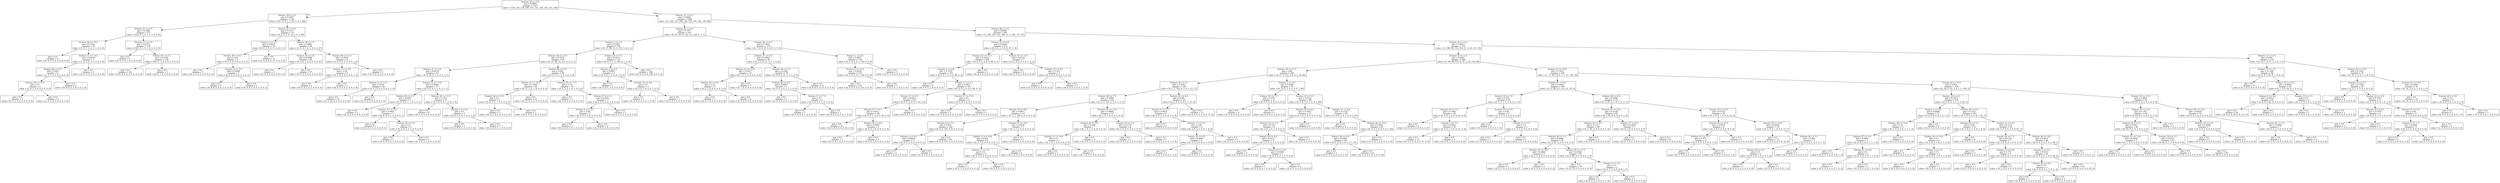 digraph Tree {
node [shape=box] ;
0 [label="Feature_36 <= 0.5\ngini = 0.8999\nsamples = 1437\nvalue = [150, 142, 139, 147, 137, 141, 148, 145, 142, 146]"] ;
1 [label="Feature_28 <= 2.5\ngini = 0.5367\nsamples = 229\nvalue = [147, 0, 4, 1, 3, 18, 5, 0, 3, 48]"] ;
0 -> 1 [labeldistance=2.5, labelangle=45, headlabel="True"] ;
2 [label="Feature_21 <= 0.5\ngini = 0.1568\nsamples = 157\nvalue = [144, 0, 2, 0, 3, 5, 3, 0, 0, 0]"] ;
1 -> 2 ;
3 [label="Feature_60 <= 13.5\ngini = 0.7222\nsamples = 12\nvalue = [1, 0, 1, 0, 2, 5, 3, 0, 0, 0]"] ;
2 -> 3 ;
4 [label="gini = 0.0\nsamples = 5\nvalue = [0, 0, 0, 0, 0, 5, 0, 0, 0, 0]"] ;
3 -> 4 ;
5 [label="Feature_51 <= 14.5\ngini = 0.6939\nsamples = 7\nvalue = [1, 0, 1, 0, 2, 0, 3, 0, 0, 0]"] ;
3 -> 5 ;
6 [label="Feature_44 <= 6.5\ngini = 0.625\nsamples = 4\nvalue = [1, 0, 1, 0, 2, 0, 0, 0, 0, 0]"] ;
5 -> 6 ;
7 [label="Feature_34 <= 11.0\ngini = 0.5\nsamples = 2\nvalue = [1, 0, 1, 0, 0, 0, 0, 0, 0, 0]"] ;
6 -> 7 ;
8 [label="gini = 0.0\nsamples = 1\nvalue = [0, 0, 1, 0, 0, 0, 0, 0, 0, 0]"] ;
7 -> 8 ;
9 [label="gini = 0.0\nsamples = 1\nvalue = [1, 0, 0, 0, 0, 0, 0, 0, 0, 0]"] ;
7 -> 9 ;
10 [label="gini = 0.0\nsamples = 2\nvalue = [0, 0, 0, 0, 2, 0, 0, 0, 0, 0]"] ;
6 -> 10 ;
11 [label="gini = 0.0\nsamples = 3\nvalue = [0, 0, 0, 0, 0, 0, 3, 0, 0, 0]"] ;
5 -> 11 ;
12 [label="Feature_13 <= 1.0\ngini = 0.0273\nsamples = 145\nvalue = [143, 0, 1, 0, 1, 0, 0, 0, 0, 0]"] ;
2 -> 12 ;
13 [label="gini = 0.0\nsamples = 1\nvalue = [0, 0, 0, 0, 1, 0, 0, 0, 0, 0]"] ;
12 -> 13 ;
14 [label="Feature_63 <= 1.5\ngini = 0.0138\nsamples = 144\nvalue = [143, 0, 1, 0, 0, 0, 0, 0, 0, 0]"] ;
12 -> 14 ;
15 [label="gini = 0.0\nsamples = 143\nvalue = [143, 0, 0, 0, 0, 0, 0, 0, 0, 0]"] ;
14 -> 15 ;
16 [label="gini = 0.0\nsamples = 1\nvalue = [0, 0, 1, 0, 0, 0, 0, 0, 0, 0]"] ;
14 -> 16 ;
17 [label="Feature_21 <= 6.5\ngini = 0.5177\nsamples = 72\nvalue = [3, 0, 2, 1, 0, 13, 2, 0, 3, 48]"] ;
1 -> 17 ;
18 [label="Feature_5 <= 2.0\ngini = 0.4922\nsamples = 16\nvalue = [0, 0, 2, 0, 0, 11, 2, 0, 0, 1]"] ;
17 -> 18 ;
19 [label="Feature_28 <= 9.5\ngini = 0.64\nsamples = 5\nvalue = [0, 0, 2, 0, 0, 0, 2, 0, 0, 1]"] ;
18 -> 19 ;
20 [label="gini = 0.0\nsamples = 2\nvalue = [0, 0, 2, 0, 0, 0, 0, 0, 0, 0]"] ;
19 -> 20 ;
21 [label="Feature_4 <= 3.5\ngini = 0.4444\nsamples = 3\nvalue = [0, 0, 0, 0, 0, 0, 2, 0, 0, 1]"] ;
19 -> 21 ;
22 [label="gini = 0.0\nsamples = 2\nvalue = [0, 0, 0, 0, 0, 0, 2, 0, 0, 0]"] ;
21 -> 22 ;
23 [label="gini = 0.0\nsamples = 1\nvalue = [0, 0, 0, 0, 0, 0, 0, 0, 0, 1]"] ;
21 -> 23 ;
24 [label="gini = 0.0\nsamples = 11\nvalue = [0, 0, 0, 0, 0, 11, 0, 0, 0, 0]"] ;
18 -> 24 ;
25 [label="Feature_34 <= 7.5\ngini = 0.2883\nsamples = 56\nvalue = [3, 0, 0, 1, 0, 2, 0, 0, 3, 47]"] ;
17 -> 25 ;
26 [label="Feature_18 <= 2.0\ngini = 0.0408\nsamples = 48\nvalue = [0, 0, 0, 1, 0, 0, 0, 0, 0, 47]"] ;
25 -> 26 ;
27 [label="gini = 0.0\nsamples = 1\nvalue = [0, 0, 0, 1, 0, 0, 0, 0, 0, 0]"] ;
26 -> 27 ;
28 [label="gini = 0.0\nsamples = 47\nvalue = [0, 0, 0, 0, 0, 0, 0, 0, 0, 47]"] ;
26 -> 28 ;
29 [label="Feature_60 <= 11.0\ngini = 0.6563\nsamples = 8\nvalue = [3, 0, 0, 0, 0, 2, 0, 0, 3, 0]"] ;
25 -> 29 ;
30 [label="Feature_13 <= 9.0\ngini = 0.48\nsamples = 5\nvalue = [0, 0, 0, 0, 0, 2, 0, 0, 3, 0]"] ;
29 -> 30 ;
31 [label="gini = 0.0\nsamples = 2\nvalue = [0, 0, 0, 0, 0, 2, 0, 0, 0, 0]"] ;
30 -> 31 ;
32 [label="gini = 0.0\nsamples = 3\nvalue = [0, 0, 0, 0, 0, 0, 0, 0, 3, 0]"] ;
30 -> 32 ;
33 [label="gini = 0.0\nsamples = 3\nvalue = [3, 0, 0, 0, 0, 0, 0, 0, 0, 0]"] ;
29 -> 33 ;
34 [label="Feature_21 <= 0.5\ngini = 0.8882\nsamples = 1208\nvalue = [3, 142, 135, 146, 134, 123, 143, 145, 139, 98]"] ;
0 -> 34 [labeldistance=2.5, labelangle=-45, headlabel="False"] ;
35 [label="Feature_42 <= 8.5\ngini = 0.7377\nsamples = 367\nvalue = [0, 34, 34, 13, 26, 112, 140, 5, 2, 1]"] ;
34 -> 35 ;
36 [label="Feature_5 <= 1.5\ngini = 0.6285\nsamples = 193\nvalue = [0, 27, 28, 13, 5, 110, 3, 4, 2, 1]"] ;
35 -> 36 ;
37 [label="Feature_19 <= 12.5\ngini = 0.7472\nsamples = 82\nvalue = [0, 27, 28, 12, 4, 2, 3, 3, 2, 1]"] ;
36 -> 37 ;
38 [label="Feature_37 <= 3.0\ngini = 0.6079\nsamples = 43\nvalue = [0, 0, 25, 9, 1, 2, 0, 3, 2, 1]"] ;
37 -> 38 ;
39 [label="Feature_4 <= 11.5\ngini = 0.074\nsamples = 26\nvalue = [0, 0, 25, 0, 0, 0, 0, 0, 1, 0]"] ;
38 -> 39 ;
40 [label="gini = 0.0\nsamples = 25\nvalue = [0, 0, 25, 0, 0, 0, 0, 0, 0, 0]"] ;
39 -> 40 ;
41 [label="gini = 0.0\nsamples = 1\nvalue = [0, 0, 0, 0, 0, 0, 0, 0, 1, 0]"] ;
39 -> 41 ;
42 [label="Feature_53 <= 11.0\ngini = 0.6644\nsamples = 17\nvalue = [0, 0, 0, 9, 1, 2, 0, 3, 1, 1]"] ;
38 -> 42 ;
43 [label="Feature_45 <= 2.5\ngini = 0.6667\nsamples = 6\nvalue = [0, 0, 0, 0, 1, 1, 0, 3, 0, 1]"] ;
42 -> 43 ;
44 [label="gini = 0.0\nsamples = 3\nvalue = [0, 0, 0, 0, 0, 0, 0, 3, 0, 0]"] ;
43 -> 44 ;
45 [label="Feature_37 <= 13.5\ngini = 0.6667\nsamples = 3\nvalue = [0, 0, 0, 0, 1, 1, 0, 0, 0, 1]"] ;
43 -> 45 ;
46 [label="gini = 0.0\nsamples = 1\nvalue = [0, 0, 0, 0, 0, 0, 0, 0, 0, 1]"] ;
45 -> 46 ;
47 [label="Feature_30 <= 2.0\ngini = 0.5\nsamples = 2\nvalue = [0, 0, 0, 0, 1, 1, 0, 0, 0, 0]"] ;
45 -> 47 ;
48 [label="gini = 0.0\nsamples = 1\nvalue = [0, 0, 0, 0, 0, 1, 0, 0, 0, 0]"] ;
47 -> 48 ;
49 [label="gini = 0.0\nsamples = 1\nvalue = [0, 0, 0, 0, 1, 0, 0, 0, 0, 0]"] ;
47 -> 49 ;
50 [label="Feature_26 <= 11.5\ngini = 0.314\nsamples = 11\nvalue = [0, 0, 0, 9, 0, 1, 0, 0, 1, 0]"] ;
42 -> 50 ;
51 [label="gini = 0.0\nsamples = 9\nvalue = [0, 0, 0, 9, 0, 0, 0, 0, 0, 0]"] ;
50 -> 51 ;
52 [label="Feature_2 <= 6.5\ngini = 0.5\nsamples = 2\nvalue = [0, 0, 0, 0, 0, 1, 0, 0, 1, 0]"] ;
50 -> 52 ;
53 [label="gini = 0.0\nsamples = 1\nvalue = [0, 0, 0, 0, 0, 0, 0, 0, 1, 0]"] ;
52 -> 53 ;
54 [label="gini = 0.0\nsamples = 1\nvalue = [0, 0, 0, 0, 0, 1, 0, 0, 0, 0]"] ;
52 -> 54 ;
55 [label="Feature_46 <= 0.5\ngini = 0.497\nsamples = 39\nvalue = [0, 27, 3, 3, 3, 0, 3, 0, 0, 0]"] ;
37 -> 55 ;
56 [label="Feature_27 <= 10.5\ngini = 0.1308\nsamples = 29\nvalue = [0, 27, 1, 0, 1, 0, 0, 0, 0, 0]"] ;
55 -> 56 ;
57 [label="Feature_44 <= 15.5\ngini = 0.5\nsamples = 2\nvalue = [0, 0, 1, 0, 1, 0, 0, 0, 0, 0]"] ;
56 -> 57 ;
58 [label="gini = 0.0\nsamples = 1\nvalue = [0, 0, 1, 0, 0, 0, 0, 0, 0, 0]"] ;
57 -> 58 ;
59 [label="gini = 0.0\nsamples = 1\nvalue = [0, 0, 0, 0, 1, 0, 0, 0, 0, 0]"] ;
57 -> 59 ;
60 [label="gini = 0.0\nsamples = 27\nvalue = [0, 27, 0, 0, 0, 0, 0, 0, 0, 0]"] ;
56 -> 60 ;
61 [label="Feature_35 <= 11.0\ngini = 0.74\nsamples = 10\nvalue = [0, 0, 2, 3, 2, 0, 3, 0, 0, 0]"] ;
55 -> 61 ;
62 [label="gini = 0.0\nsamples = 3\nvalue = [0, 0, 0, 3, 0, 0, 0, 0, 0, 0]"] ;
61 -> 62 ;
63 [label="Feature_57 <= 1.0\ngini = 0.6531\nsamples = 7\nvalue = [0, 0, 2, 0, 2, 0, 3, 0, 0, 0]"] ;
61 -> 63 ;
64 [label="Feature_4 <= 13.5\ngini = 0.48\nsamples = 5\nvalue = [0, 0, 0, 0, 2, 0, 3, 0, 0, 0]"] ;
63 -> 64 ;
65 [label="gini = 0.0\nsamples = 3\nvalue = [0, 0, 0, 0, 0, 0, 3, 0, 0, 0]"] ;
64 -> 65 ;
66 [label="gini = 0.0\nsamples = 2\nvalue = [0, 0, 0, 0, 2, 0, 0, 0, 0, 0]"] ;
64 -> 66 ;
67 [label="gini = 0.0\nsamples = 2\nvalue = [0, 0, 2, 0, 0, 0, 0, 0, 0, 0]"] ;
63 -> 67 ;
68 [label="Feature_18 <= 4.5\ngini = 0.0531\nsamples = 111\nvalue = [0, 0, 0, 1, 1, 108, 0, 1, 0, 0]"] ;
36 -> 68 ;
69 [label="Feature_3 <= 2.5\ngini = 0.6667\nsamples = 3\nvalue = [0, 0, 0, 1, 1, 0, 0, 1, 0, 0]"] ;
68 -> 69 ;
70 [label="gini = 0.0\nsamples = 1\nvalue = [0, 0, 0, 0, 1, 0, 0, 0, 0, 0]"] ;
69 -> 70 ;
71 [label="Feature_10 <= 8.0\ngini = 0.5\nsamples = 2\nvalue = [0, 0, 0, 1, 0, 0, 0, 1, 0, 0]"] ;
69 -> 71 ;
72 [label="gini = 0.0\nsamples = 1\nvalue = [0, 0, 0, 0, 0, 0, 0, 1, 0, 0]"] ;
71 -> 72 ;
73 [label="gini = 0.0\nsamples = 1\nvalue = [0, 0, 0, 1, 0, 0, 0, 0, 0, 0]"] ;
71 -> 73 ;
74 [label="gini = 0.0\nsamples = 108\nvalue = [0, 0, 0, 0, 0, 108, 0, 0, 0, 0]"] ;
68 -> 74 ;
75 [label="Feature_54 <= 0.5\ngini = 0.3625\nsamples = 174\nvalue = [0, 7, 6, 0, 21, 2, 137, 1, 0, 0]"] ;
35 -> 75 ;
76 [label="Feature_37 <= 3.5\ngini = 0.6003\nsamples = 36\nvalue = [0, 7, 1, 0, 21, 1, 5, 1, 0, 0]"] ;
75 -> 76 ;
77 [label="Feature_19 <= 13.0\ngini = 0.5417\nsamples = 12\nvalue = [0, 7, 1, 0, 0, 0, 4, 0, 0, 0]"] ;
76 -> 77 ;
78 [label="Feature_36 <= 8.5\ngini = 0.32\nsamples = 5\nvalue = [0, 0, 1, 0, 0, 0, 4, 0, 0, 0]"] ;
77 -> 78 ;
79 [label="gini = 0.0\nsamples = 1\nvalue = [0, 0, 1, 0, 0, 0, 0, 0, 0, 0]"] ;
78 -> 79 ;
80 [label="gini = 0.0\nsamples = 4\nvalue = [0, 0, 0, 0, 0, 0, 4, 0, 0, 0]"] ;
78 -> 80 ;
81 [label="gini = 0.0\nsamples = 7\nvalue = [0, 7, 0, 0, 0, 0, 0, 0, 0, 0]"] ;
77 -> 81 ;
82 [label="Feature_44 <= 7.5\ngini = 0.2292\nsamples = 24\nvalue = [0, 0, 0, 0, 21, 1, 1, 1, 0, 0]"] ;
76 -> 82 ;
83 [label="Feature_28 <= 6.0\ngini = 0.6667\nsamples = 3\nvalue = [0, 0, 0, 0, 0, 1, 1, 1, 0, 0]"] ;
82 -> 83 ;
84 [label="gini = 0.0\nsamples = 1\nvalue = [0, 0, 0, 0, 0, 0, 1, 0, 0, 0]"] ;
83 -> 84 ;
85 [label="Feature_17 <= 7.0\ngini = 0.5\nsamples = 2\nvalue = [0, 0, 0, 0, 0, 1, 0, 1, 0, 0]"] ;
83 -> 85 ;
86 [label="gini = 0.0\nsamples = 1\nvalue = [0, 0, 0, 0, 0, 1, 0, 0, 0, 0]"] ;
85 -> 86 ;
87 [label="gini = 0.0\nsamples = 1\nvalue = [0, 0, 0, 0, 0, 0, 0, 1, 0, 0]"] ;
85 -> 87 ;
88 [label="gini = 0.0\nsamples = 21\nvalue = [0, 0, 0, 0, 21, 0, 0, 0, 0, 0]"] ;
82 -> 88 ;
89 [label="Feature_1 <= 0.5\ngini = 0.0837\nsamples = 138\nvalue = [0, 0, 5, 0, 0, 1, 132, 0, 0, 0]"] ;
75 -> 89 ;
90 [label="Feature_5 <= 12.5\ngini = 0.0149\nsamples = 133\nvalue = [0, 0, 0, 0, 0, 1, 132, 0, 0, 0]"] ;
89 -> 90 ;
91 [label="gini = 0.0\nsamples = 132\nvalue = [0, 0, 0, 0, 0, 0, 132, 0, 0, 0]"] ;
90 -> 91 ;
92 [label="gini = 0.0\nsamples = 1\nvalue = [0, 0, 0, 0, 0, 1, 0, 0, 0, 0]"] ;
90 -> 92 ;
93 [label="gini = 0.0\nsamples = 5\nvalue = [0, 0, 5, 0, 0, 0, 0, 0, 0, 0]"] ;
89 -> 93 ;
94 [label="Feature_60 <= 2.5\ngini = 0.8598\nsamples = 841\nvalue = [3, 108, 101, 133, 108, 11, 3, 140, 137, 97]"] ;
34 -> 94 ;
95 [label="Feature_25 <= 6.5\ngini = 0.2444\nsamples = 112\nvalue = [0, 0, 2, 2, 5, 0, 0, 97, 0, 6]"] ;
94 -> 95 ;
96 [label="Feature_52 <= 12.5\ngini = 0.1622\nsamples = 105\nvalue = [0, 0, 2, 2, 2, 0, 0, 96, 0, 3]"] ;
95 -> 96 ;
97 [label="Feature_4 <= 2.0\ngini = 0.1297\nsamples = 103\nvalue = [0, 0, 0, 2, 2, 0, 0, 96, 0, 3]"] ;
96 -> 97 ;
98 [label="gini = 0.0\nsamples = 2\nvalue = [0, 0, 0, 0, 2, 0, 0, 0, 0, 0]"] ;
97 -> 98 ;
99 [label="Feature_17 <= 5.5\ngini = 0.0953\nsamples = 101\nvalue = [0, 0, 0, 2, 0, 0, 0, 96, 0, 3]"] ;
97 -> 99 ;
100 [label="Feature_57 <= 2.5\ngini = 0.0412\nsamples = 95\nvalue = [0, 0, 0, 2, 0, 0, 0, 93, 0, 0]"] ;
99 -> 100 ;
101 [label="Feature_57 <= 0.5\ngini = 0.0211\nsamples = 94\nvalue = [0, 0, 0, 1, 0, 0, 0, 93, 0, 0]"] ;
100 -> 101 ;
102 [label="gini = 0.0\nsamples = 91\nvalue = [0, 0, 0, 0, 0, 0, 0, 91, 0, 0]"] ;
101 -> 102 ;
103 [label="Feature_50 <= 8.0\ngini = 0.4444\nsamples = 3\nvalue = [0, 0, 0, 1, 0, 0, 0, 2, 0, 0]"] ;
101 -> 103 ;
104 [label="gini = 0.0\nsamples = 1\nvalue = [0, 0, 0, 1, 0, 0, 0, 0, 0, 0]"] ;
103 -> 104 ;
105 [label="gini = 0.0\nsamples = 2\nvalue = [0, 0, 0, 0, 0, 0, 0, 2, 0, 0]"] ;
103 -> 105 ;
106 [label="gini = 0.0\nsamples = 1\nvalue = [0, 0, 0, 1, 0, 0, 0, 0, 0, 0]"] ;
100 -> 106 ;
107 [label="Feature_27 <= 13.0\ngini = 0.5\nsamples = 6\nvalue = [0, 0, 0, 0, 0, 0, 0, 3, 0, 3]"] ;
99 -> 107 ;
108 [label="gini = 0.0\nsamples = 3\nvalue = [0, 0, 0, 0, 0, 0, 0, 3, 0, 0]"] ;
107 -> 108 ;
109 [label="gini = 0.0\nsamples = 3\nvalue = [0, 0, 0, 0, 0, 0, 0, 0, 0, 3]"] ;
107 -> 109 ;
110 [label="gini = 0.0\nsamples = 2\nvalue = [0, 0, 2, 0, 0, 0, 0, 0, 0, 0]"] ;
96 -> 110 ;
111 [label="Feature_10 <= 13.5\ngini = 0.6122\nsamples = 7\nvalue = [0, 0, 0, 0, 3, 0, 0, 1, 0, 3]"] ;
95 -> 111 ;
112 [label="gini = 0.0\nsamples = 3\nvalue = [0, 0, 0, 0, 3, 0, 0, 0, 0, 0]"] ;
111 -> 112 ;
113 [label="Feature_37 <= 8.5\ngini = 0.375\nsamples = 4\nvalue = [0, 0, 0, 0, 0, 0, 0, 1, 0, 3]"] ;
111 -> 113 ;
114 [label="gini = 0.0\nsamples = 3\nvalue = [0, 0, 0, 0, 0, 0, 0, 0, 0, 3]"] ;
113 -> 114 ;
115 [label="gini = 0.0\nsamples = 1\nvalue = [0, 0, 0, 0, 0, 0, 0, 1, 0, 0]"] ;
113 -> 115 ;
116 [label="Feature_33 <= 3.5\ngini = 0.8527\nsamples = 729\nvalue = [3, 108, 99, 131, 103, 11, 3, 43, 137, 91]"] ;
94 -> 116 ;
117 [label="Feature_43 <= 1.5\ngini = 0.8247\nsamples = 596\nvalue = [1, 90, 98, 131, 6, 10, 1, 35, 134, 90]"] ;
116 -> 117 ;
118 [label="Feature_29 <= 13.5\ngini = 0.66\nsamples = 240\nvalue = [0, 17, 5, 112, 0, 8, 0, 2, 16, 80]"] ;
117 -> 118 ;
119 [label="Feature_34 <= 3.5\ngini = 0.4393\nsamples = 148\nvalue = [0, 5, 1, 109, 0, 5, 0, 2, 15, 11]"] ;
118 -> 119 ;
120 [label="Feature_26 <= 7.5\ngini = 0.2499\nsamples = 124\nvalue = [0, 3, 1, 107, 0, 5, 0, 1, 0, 7]"] ;
119 -> 120 ;
121 [label="Feature_19 <= 9.0\ngini = 0.0873\nsamples = 111\nvalue = [0, 2, 1, 106, 0, 0, 0, 0, 0, 2]"] ;
120 -> 121 ;
122 [label="Feature_4 <= 7.5\ngini = 0.019\nsamples = 104\nvalue = [0, 0, 0, 103, 0, 0, 0, 0, 0, 1]"] ;
121 -> 122 ;
123 [label="Feature_4 <= 6.0\ngini = 0.4444\nsamples = 3\nvalue = [0, 0, 0, 2, 0, 0, 0, 0, 0, 1]"] ;
122 -> 123 ;
124 [label="gini = 0.0\nsamples = 2\nvalue = [0, 0, 0, 2, 0, 0, 0, 0, 0, 0]"] ;
123 -> 124 ;
125 [label="gini = 0.0\nsamples = 1\nvalue = [0, 0, 0, 0, 0, 0, 0, 0, 0, 1]"] ;
123 -> 125 ;
126 [label="gini = 0.0\nsamples = 101\nvalue = [0, 0, 0, 101, 0, 0, 0, 0, 0, 0]"] ;
122 -> 126 ;
127 [label="Feature_10 <= 14.5\ngini = 0.6939\nsamples = 7\nvalue = [0, 2, 1, 3, 0, 0, 0, 0, 0, 1]"] ;
121 -> 127 ;
128 [label="Feature_11 <= 14.0\ngini = 0.625\nsamples = 4\nvalue = [0, 2, 1, 0, 0, 0, 0, 0, 0, 1]"] ;
127 -> 128 ;
129 [label="Feature_27 <= 7.5\ngini = 0.5\nsamples = 2\nvalue = [0, 0, 1, 0, 0, 0, 0, 0, 0, 1]"] ;
128 -> 129 ;
130 [label="gini = 0.0\nsamples = 1\nvalue = [0, 0, 1, 0, 0, 0, 0, 0, 0, 0]"] ;
129 -> 130 ;
131 [label="gini = 0.0\nsamples = 1\nvalue = [0, 0, 0, 0, 0, 0, 0, 0, 0, 1]"] ;
129 -> 131 ;
132 [label="gini = 0.0\nsamples = 2\nvalue = [0, 2, 0, 0, 0, 0, 0, 0, 0, 0]"] ;
128 -> 132 ;
133 [label="gini = 0.0\nsamples = 3\nvalue = [0, 0, 0, 3, 0, 0, 0, 0, 0, 0]"] ;
127 -> 133 ;
134 [label="Feature_59 <= 13.5\ngini = 0.6864\nsamples = 13\nvalue = [0, 1, 0, 1, 0, 5, 0, 1, 0, 5]"] ;
120 -> 134 ;
135 [label="Feature_34 <= 0.5\ngini = 0.449\nsamples = 7\nvalue = [0, 1, 0, 1, 0, 0, 0, 0, 0, 5]"] ;
134 -> 135 ;
136 [label="Feature_11 <= 14.0\ngini = 0.5\nsamples = 2\nvalue = [0, 1, 0, 1, 0, 0, 0, 0, 0, 0]"] ;
135 -> 136 ;
137 [label="gini = 0.0\nsamples = 1\nvalue = [0, 0, 0, 1, 0, 0, 0, 0, 0, 0]"] ;
136 -> 137 ;
138 [label="gini = 0.0\nsamples = 1\nvalue = [0, 1, 0, 0, 0, 0, 0, 0, 0, 0]"] ;
136 -> 138 ;
139 [label="gini = 0.0\nsamples = 5\nvalue = [0, 0, 0, 0, 0, 0, 0, 0, 0, 5]"] ;
135 -> 139 ;
140 [label="Feature_23 <= 1.0\ngini = 0.2778\nsamples = 6\nvalue = [0, 0, 0, 0, 0, 5, 0, 1, 0, 0]"] ;
134 -> 140 ;
141 [label="gini = 0.0\nsamples = 5\nvalue = [0, 0, 0, 0, 0, 5, 0, 0, 0, 0]"] ;
140 -> 141 ;
142 [label="gini = 0.0\nsamples = 1\nvalue = [0, 0, 0, 0, 0, 0, 0, 1, 0, 0]"] ;
140 -> 142 ;
143 [label="Feature_42 <= 4.0\ngini = 0.566\nsamples = 24\nvalue = [0, 2, 0, 2, 0, 0, 0, 1, 15, 4]"] ;
119 -> 143 ;
144 [label="Feature_4 <= 11.5\ngini = 0.6914\nsamples = 9\nvalue = [0, 2, 0, 2, 0, 0, 0, 1, 0, 4]"] ;
143 -> 144 ;
145 [label="gini = 0.0\nsamples = 4\nvalue = [0, 0, 0, 0, 0, 0, 0, 0, 0, 4]"] ;
144 -> 145 ;
146 [label="Feature_17 <= 0.5\ngini = 0.64\nsamples = 5\nvalue = [0, 2, 0, 2, 0, 0, 0, 1, 0, 0]"] ;
144 -> 146 ;
147 [label="Feature_45 <= 8.5\ngini = 0.4444\nsamples = 3\nvalue = [0, 2, 0, 0, 0, 0, 0, 1, 0, 0]"] ;
146 -> 147 ;
148 [label="gini = 0.0\nsamples = 1\nvalue = [0, 0, 0, 0, 0, 0, 0, 1, 0, 0]"] ;
147 -> 148 ;
149 [label="gini = 0.0\nsamples = 2\nvalue = [0, 2, 0, 0, 0, 0, 0, 0, 0, 0]"] ;
147 -> 149 ;
150 [label="gini = 0.0\nsamples = 2\nvalue = [0, 0, 0, 2, 0, 0, 0, 0, 0, 0]"] ;
146 -> 150 ;
151 [label="gini = 0.0\nsamples = 15\nvalue = [0, 0, 0, 0, 0, 0, 0, 0, 15, 0]"] ;
143 -> 151 ;
152 [label="Feature_3 <= 0.5\ngini = 0.4164\nsamples = 92\nvalue = [0, 12, 4, 3, 0, 3, 0, 0, 1, 69]"] ;
118 -> 152 ;
153 [label="Feature_35 <= 7.5\ngini = 0.375\nsamples = 12\nvalue = [0, 9, 0, 0, 0, 0, 0, 0, 0, 3]"] ;
152 -> 153 ;
154 [label="gini = 0.0\nsamples = 9\nvalue = [0, 9, 0, 0, 0, 0, 0, 0, 0, 0]"] ;
153 -> 154 ;
155 [label="gini = 0.0\nsamples = 3\nvalue = [0, 0, 0, 0, 0, 0, 0, 0, 0, 3]"] ;
153 -> 155 ;
156 [label="Feature_27 <= 3.5\ngini = 0.3125\nsamples = 80\nvalue = [0, 3, 4, 3, 0, 3, 0, 0, 1, 66]"] ;
152 -> 156 ;
157 [label="Feature_55 <= 0.5\ngini = 0.7692\nsamples = 13\nvalue = [0, 3, 4, 2, 0, 1, 0, 0, 0, 3]"] ;
156 -> 157 ;
158 [label="Feature_25 <= 3.5\ngini = 0.716\nsamples = 9\nvalue = [0, 3, 0, 2, 0, 1, 0, 0, 0, 3]"] ;
157 -> 158 ;
159 [label="Feature_50 <= 0.5\ngini = 0.6111\nsamples = 6\nvalue = [0, 3, 0, 2, 0, 1, 0, 0, 0, 0]"] ;
158 -> 159 ;
160 [label="gini = 0.0\nsamples = 3\nvalue = [0, 3, 0, 0, 0, 0, 0, 0, 0, 0]"] ;
159 -> 160 ;
161 [label="Feature_4 <= 12.5\ngini = 0.4444\nsamples = 3\nvalue = [0, 0, 0, 2, 0, 1, 0, 0, 0, 0]"] ;
159 -> 161 ;
162 [label="gini = 0.0\nsamples = 1\nvalue = [0, 0, 0, 0, 0, 1, 0, 0, 0, 0]"] ;
161 -> 162 ;
163 [label="gini = 0.0\nsamples = 2\nvalue = [0, 0, 0, 2, 0, 0, 0, 0, 0, 0]"] ;
161 -> 163 ;
164 [label="gini = 0.0\nsamples = 3\nvalue = [0, 0, 0, 0, 0, 0, 0, 0, 0, 3]"] ;
158 -> 164 ;
165 [label="gini = 0.0\nsamples = 4\nvalue = [0, 0, 4, 0, 0, 0, 0, 0, 0, 0]"] ;
157 -> 165 ;
166 [label="Feature_21 <= 4.0\ngini = 0.1145\nsamples = 67\nvalue = [0, 0, 0, 1, 0, 2, 0, 0, 1, 63]"] ;
156 -> 166 ;
167 [label="gini = 0.0\nsamples = 2\nvalue = [0, 0, 0, 0, 0, 2, 0, 0, 0, 0]"] ;
166 -> 167 ;
168 [label="Feature_42 <= 11.0\ngini = 0.0601\nsamples = 65\nvalue = [0, 0, 0, 1, 0, 0, 0, 0, 1, 63]"] ;
166 -> 168 ;
169 [label="Feature_28 <= 4.0\ngini = 0.0308\nsamples = 64\nvalue = [0, 0, 0, 0, 0, 0, 0, 0, 1, 63]"] ;
168 -> 169 ;
170 [label="gini = 0.0\nsamples = 1\nvalue = [0, 0, 0, 0, 0, 0, 0, 0, 1, 0]"] ;
169 -> 170 ;
171 [label="gini = 0.0\nsamples = 63\nvalue = [0, 0, 0, 0, 0, 0, 0, 0, 0, 63]"] ;
169 -> 171 ;
172 [label="gini = 0.0\nsamples = 1\nvalue = [0, 0, 0, 1, 0, 0, 0, 0, 0, 0]"] ;
168 -> 172 ;
173 [label="Feature_27 <= 10.5\ngini = 0.7673\nsamples = 356\nvalue = [1, 73, 93, 19, 6, 2, 1, 33, 118, 10]"] ;
117 -> 173 ;
174 [label="Feature_61 <= 0.5\ngini = 0.6418\nsamples = 160\nvalue = [1, 5, 88, 9, 3, 0, 0, 31, 18, 5]"] ;
173 -> 174 ;
175 [label="Feature_50 <= 7.0\ngini = 0.3577\nsamples = 39\nvalue = [1, 0, 1, 1, 2, 0, 0, 31, 3, 0]"] ;
174 -> 175 ;
176 [label="Feature_13 <= 7.5\ngini = 0.1644\nsamples = 34\nvalue = [0, 0, 0, 1, 2, 0, 0, 31, 0, 0]"] ;
175 -> 176 ;
177 [label="gini = 0.0\nsamples = 2\nvalue = [0, 0, 0, 0, 2, 0, 0, 0, 0, 0]"] ;
176 -> 177 ;
178 [label="Feature_2 <= 7.5\ngini = 0.0605\nsamples = 32\nvalue = [0, 0, 0, 1, 0, 0, 0, 31, 0, 0]"] ;
176 -> 178 ;
179 [label="gini = 0.0\nsamples = 31\nvalue = [0, 0, 0, 0, 0, 0, 0, 31, 0, 0]"] ;
178 -> 179 ;
180 [label="gini = 0.0\nsamples = 1\nvalue = [0, 0, 0, 1, 0, 0, 0, 0, 0, 0]"] ;
178 -> 180 ;
181 [label="Feature_53 <= 5.5\ngini = 0.56\nsamples = 5\nvalue = [1, 0, 1, 0, 0, 0, 0, 0, 3, 0]"] ;
175 -> 181 ;
182 [label="gini = 0.0\nsamples = 3\nvalue = [0, 0, 0, 0, 0, 0, 0, 0, 3, 0]"] ;
181 -> 182 ;
183 [label="Feature_9 <= 5.5\ngini = 0.5\nsamples = 2\nvalue = [1, 0, 1, 0, 0, 0, 0, 0, 0, 0]"] ;
181 -> 183 ;
184 [label="gini = 0.0\nsamples = 1\nvalue = [1, 0, 0, 0, 0, 0, 0, 0, 0, 0]"] ;
183 -> 184 ;
185 [label="gini = 0.0\nsamples = 1\nvalue = [0, 0, 1, 0, 0, 0, 0, 0, 0, 0]"] ;
183 -> 185 ;
186 [label="Feature_26 <= 6.5\ngini = 0.4598\nsamples = 121\nvalue = [0, 5, 87, 8, 1, 0, 0, 0, 15, 5]"] ;
174 -> 186 ;
187 [label="Feature_45 <= 12.5\ngini = 0.2146\nsamples = 93\nvalue = [0, 2, 82, 8, 0, 0, 0, 0, 1, 0]"] ;
186 -> 187 ;
188 [label="Feature_14 <= 4.5\ngini = 0.1117\nsamples = 86\nvalue = [0, 2, 81, 2, 0, 0, 0, 0, 1, 0]"] ;
187 -> 188 ;
189 [label="Feature_50 <= 1.5\ngini = 0.0694\nsamples = 84\nvalue = [0, 2, 81, 0, 0, 0, 0, 0, 1, 0]"] ;
188 -> 189 ;
190 [label="Feature_20 <= 10.5\ngini = 0.4444\nsamples = 3\nvalue = [0, 2, 1, 0, 0, 0, 0, 0, 0, 0]"] ;
189 -> 190 ;
191 [label="gini = 0.0\nsamples = 1\nvalue = [0, 0, 1, 0, 0, 0, 0, 0, 0, 0]"] ;
190 -> 191 ;
192 [label="gini = 0.0\nsamples = 2\nvalue = [0, 2, 0, 0, 0, 0, 0, 0, 0, 0]"] ;
190 -> 192 ;
193 [label="Feature_45 <= 11.5\ngini = 0.0244\nsamples = 81\nvalue = [0, 0, 80, 0, 0, 0, 0, 0, 1, 0]"] ;
189 -> 193 ;
194 [label="gini = 0.0\nsamples = 79\nvalue = [0, 0, 79, 0, 0, 0, 0, 0, 0, 0]"] ;
193 -> 194 ;
195 [label="Feature_9 <= 2.0\ngini = 0.5\nsamples = 2\nvalue = [0, 0, 1, 0, 0, 0, 0, 0, 1, 0]"] ;
193 -> 195 ;
196 [label="gini = 0.0\nsamples = 1\nvalue = [0, 0, 0, 0, 0, 0, 0, 0, 1, 0]"] ;
195 -> 196 ;
197 [label="gini = 0.0\nsamples = 1\nvalue = [0, 0, 1, 0, 0, 0, 0, 0, 0, 0]"] ;
195 -> 197 ;
198 [label="gini = 0.0\nsamples = 2\nvalue = [0, 0, 0, 2, 0, 0, 0, 0, 0, 0]"] ;
188 -> 198 ;
199 [label="Feature_27 <= 0.5\ngini = 0.2449\nsamples = 7\nvalue = [0, 0, 1, 6, 0, 0, 0, 0, 0, 0]"] ;
187 -> 199 ;
200 [label="gini = 0.0\nsamples = 1\nvalue = [0, 0, 1, 0, 0, 0, 0, 0, 0, 0]"] ;
199 -> 200 ;
201 [label="gini = 0.0\nsamples = 6\nvalue = [0, 0, 0, 6, 0, 0, 0, 0, 0, 0]"] ;
199 -> 201 ;
202 [label="Feature_35 <= 12.0\ngini = 0.6735\nsamples = 28\nvalue = [0, 3, 5, 0, 1, 0, 0, 0, 14, 5]"] ;
186 -> 202 ;
203 [label="Feature_59 <= 12.5\ngini = 0.5679\nsamples = 9\nvalue = [0, 3, 5, 0, 0, 0, 0, 0, 1, 0]"] ;
202 -> 203 ;
204 [label="Feature_61 <= 11.5\ngini = 0.375\nsamples = 4\nvalue = [0, 3, 0, 0, 0, 0, 0, 0, 1, 0]"] ;
203 -> 204 ;
205 [label="gini = 0.0\nsamples = 3\nvalue = [0, 3, 0, 0, 0, 0, 0, 0, 0, 0]"] ;
204 -> 205 ;
206 [label="gini = 0.0\nsamples = 1\nvalue = [0, 0, 0, 0, 0, 0, 0, 0, 1, 0]"] ;
204 -> 206 ;
207 [label="gini = 0.0\nsamples = 5\nvalue = [0, 0, 5, 0, 0, 0, 0, 0, 0, 0]"] ;
203 -> 207 ;
208 [label="Feature_29 <= 14.5\ngini = 0.4598\nsamples = 19\nvalue = [0, 0, 0, 0, 1, 0, 0, 0, 13, 5]"] ;
202 -> 208 ;
209 [label="gini = 0.0\nsamples = 12\nvalue = [0, 0, 0, 0, 0, 0, 0, 0, 12, 0]"] ;
208 -> 209 ;
210 [label="Feature_20 <= 1.5\ngini = 0.449\nsamples = 7\nvalue = [0, 0, 0, 0, 1, 0, 0, 0, 1, 5]"] ;
208 -> 210 ;
211 [label="Feature_20 <= 0.5\ngini = 0.5\nsamples = 2\nvalue = [0, 0, 0, 0, 1, 0, 0, 0, 1, 0]"] ;
210 -> 211 ;
212 [label="gini = 0.0\nsamples = 1\nvalue = [0, 0, 0, 0, 1, 0, 0, 0, 0, 0]"] ;
211 -> 212 ;
213 [label="gini = 0.0\nsamples = 1\nvalue = [0, 0, 0, 0, 0, 0, 0, 0, 1, 0]"] ;
211 -> 213 ;
214 [label="gini = 0.0\nsamples = 5\nvalue = [0, 0, 0, 0, 0, 0, 0, 0, 0, 5]"] ;
210 -> 214 ;
215 [label="Feature_20 <= 15.5\ngini = 0.615\nsamples = 196\nvalue = [0, 68, 5, 10, 3, 2, 1, 2, 100, 5]"] ;
173 -> 215 ;
216 [label="Feature_18 <= 2.5\ngini = 0.3413\nsamples = 114\nvalue = [0, 5, 0, 6, 1, 2, 1, 2, 92, 5]"] ;
215 -> 216 ;
217 [label="Feature_2 <= 4.5\ngini = 0.6446\nsamples = 11\nvalue = [0, 2, 0, 6, 0, 0, 1, 1, 1, 0]"] ;
216 -> 217 ;
218 [label="Feature_20 <= 13.0\ngini = 0.72\nsamples = 5\nvalue = [0, 2, 0, 0, 0, 0, 1, 1, 1, 0]"] ;
217 -> 218 ;
219 [label="Feature_37 <= 5.5\ngini = 0.6667\nsamples = 3\nvalue = [0, 0, 0, 0, 0, 0, 1, 1, 1, 0]"] ;
218 -> 219 ;
220 [label="gini = 0.0\nsamples = 1\nvalue = [0, 0, 0, 0, 0, 0, 0, 0, 1, 0]"] ;
219 -> 220 ;
221 [label="Feature_51 <= 8.0\ngini = 0.5\nsamples = 2\nvalue = [0, 0, 0, 0, 0, 0, 1, 1, 0, 0]"] ;
219 -> 221 ;
222 [label="gini = 0.0\nsamples = 1\nvalue = [0, 0, 0, 0, 0, 0, 0, 1, 0, 0]"] ;
221 -> 222 ;
223 [label="gini = 0.0\nsamples = 1\nvalue = [0, 0, 0, 0, 0, 0, 1, 0, 0, 0]"] ;
221 -> 223 ;
224 [label="gini = 0.0\nsamples = 2\nvalue = [0, 2, 0, 0, 0, 0, 0, 0, 0, 0]"] ;
218 -> 224 ;
225 [label="gini = 0.0\nsamples = 6\nvalue = [0, 0, 0, 6, 0, 0, 0, 0, 0, 0]"] ;
217 -> 225 ;
226 [label="Feature_50 <= 0.5\ngini = 0.2157\nsamples = 103\nvalue = [0, 3, 0, 0, 1, 2, 0, 1, 91, 5]"] ;
216 -> 226 ;
227 [label="Feature_54 <= 1.0\ngini = 0.66\nsamples = 10\nvalue = [0, 0, 0, 0, 1, 0, 0, 1, 4, 4]"] ;
226 -> 227 ;
228 [label="Feature_36 <= 14.5\ngini = 0.5\nsamples = 6\nvalue = [0, 0, 0, 0, 1, 0, 0, 1, 0, 4]"] ;
227 -> 228 ;
229 [label="gini = 0.0\nsamples = 4\nvalue = [0, 0, 0, 0, 0, 0, 0, 0, 0, 4]"] ;
228 -> 229 ;
230 [label="Feature_9 <= 1.5\ngini = 0.5\nsamples = 2\nvalue = [0, 0, 0, 0, 1, 0, 0, 1, 0, 0]"] ;
228 -> 230 ;
231 [label="gini = 0.0\nsamples = 1\nvalue = [0, 0, 0, 0, 0, 0, 0, 1, 0, 0]"] ;
230 -> 231 ;
232 [label="gini = 0.0\nsamples = 1\nvalue = [0, 0, 0, 0, 1, 0, 0, 0, 0, 0]"] ;
230 -> 232 ;
233 [label="gini = 0.0\nsamples = 4\nvalue = [0, 0, 0, 0, 0, 0, 0, 0, 4, 0]"] ;
227 -> 233 ;
234 [label="Feature_21 <= 4.5\ngini = 0.1233\nsamples = 93\nvalue = [0, 3, 0, 0, 0, 2, 0, 0, 87, 1]"] ;
226 -> 234 ;
235 [label="Feature_26 <= 7.5\ngini = 0.6122\nsamples = 7\nvalue = [0, 3, 0, 0, 0, 1, 0, 0, 3, 0]"] ;
234 -> 235 ;
236 [label="gini = 0.0\nsamples = 3\nvalue = [0, 0, 0, 0, 0, 0, 0, 0, 3, 0]"] ;
235 -> 236 ;
237 [label="Feature_35 <= 9.0\ngini = 0.375\nsamples = 4\nvalue = [0, 3, 0, 0, 0, 1, 0, 0, 0, 0]"] ;
235 -> 237 ;
238 [label="gini = 0.0\nsamples = 1\nvalue = [0, 0, 0, 0, 0, 1, 0, 0, 0, 0]"] ;
237 -> 238 ;
239 [label="gini = 0.0\nsamples = 3\nvalue = [0, 3, 0, 0, 0, 0, 0, 0, 0, 0]"] ;
237 -> 239 ;
240 [label="Feature_46 <= 10.5\ngini = 0.0457\nsamples = 86\nvalue = [0, 0, 0, 0, 0, 1, 0, 0, 84, 1]"] ;
234 -> 240 ;
241 [label="Feature_4 <= 1.0\ngini = 0.0233\nsamples = 85\nvalue = [0, 0, 0, 0, 0, 1, 0, 0, 84, 0]"] ;
240 -> 241 ;
242 [label="Feature_60 <= 9.5\ngini = 0.5\nsamples = 2\nvalue = [0, 0, 0, 0, 0, 1, 0, 0, 1, 0]"] ;
241 -> 242 ;
243 [label="gini = 0.0\nsamples = 1\nvalue = [0, 0, 0, 0, 0, 1, 0, 0, 0, 0]"] ;
242 -> 243 ;
244 [label="gini = 0.0\nsamples = 1\nvalue = [0, 0, 0, 0, 0, 0, 0, 0, 1, 0]"] ;
242 -> 244 ;
245 [label="gini = 0.0\nsamples = 83\nvalue = [0, 0, 0, 0, 0, 0, 0, 0, 83, 0]"] ;
241 -> 245 ;
246 [label="gini = 0.0\nsamples = 1\nvalue = [0, 0, 0, 0, 0, 0, 0, 0, 0, 1]"] ;
240 -> 246 ;
247 [label="Feature_10 <= 13.5\ngini = 0.3935\nsamples = 82\nvalue = [0, 63, 5, 4, 2, 0, 0, 0, 8, 0]"] ;
215 -> 247 ;
248 [label="Feature_41 <= 7.0\ngini = 0.1397\nsamples = 68\nvalue = [0, 63, 0, 1, 2, 0, 0, 0, 2, 0]"] ;
247 -> 248 ;
249 [label="Feature_52 <= 7.5\ngini = 0.0877\nsamples = 66\nvalue = [0, 63, 0, 1, 0, 0, 0, 0, 2, 0]"] ;
248 -> 249 ;
250 [label="Feature_51 <= 13.0\ngini = 0.4444\nsamples = 3\nvalue = [0, 1, 0, 0, 0, 0, 0, 0, 2, 0]"] ;
249 -> 250 ;
251 [label="gini = 0.0\nsamples = 2\nvalue = [0, 0, 0, 0, 0, 0, 0, 0, 2, 0]"] ;
250 -> 251 ;
252 [label="gini = 0.0\nsamples = 1\nvalue = [0, 1, 0, 0, 0, 0, 0, 0, 0, 0]"] ;
250 -> 252 ;
253 [label="Feature_19 <= 5.5\ngini = 0.0312\nsamples = 63\nvalue = [0, 62, 0, 1, 0, 0, 0, 0, 0, 0]"] ;
249 -> 253 ;
254 [label="gini = 0.0\nsamples = 1\nvalue = [0, 0, 0, 1, 0, 0, 0, 0, 0, 0]"] ;
253 -> 254 ;
255 [label="gini = 0.0\nsamples = 62\nvalue = [0, 62, 0, 0, 0, 0, 0, 0, 0, 0]"] ;
253 -> 255 ;
256 [label="gini = 0.0\nsamples = 2\nvalue = [0, 0, 0, 0, 2, 0, 0, 0, 0, 0]"] ;
248 -> 256 ;
257 [label="Feature_60 <= 13.5\ngini = 0.6429\nsamples = 14\nvalue = [0, 0, 5, 3, 0, 0, 0, 0, 6, 0]"] ;
247 -> 257 ;
258 [label="Feature_19 <= 5.0\ngini = 0.2449\nsamples = 7\nvalue = [0, 0, 0, 1, 0, 0, 0, 0, 6, 0]"] ;
257 -> 258 ;
259 [label="gini = 0.0\nsamples = 1\nvalue = [0, 0, 0, 1, 0, 0, 0, 0, 0, 0]"] ;
258 -> 259 ;
260 [label="gini = 0.0\nsamples = 6\nvalue = [0, 0, 0, 0, 0, 0, 0, 0, 6, 0]"] ;
258 -> 260 ;
261 [label="Feature_42 <= 3.0\ngini = 0.4082\nsamples = 7\nvalue = [0, 0, 5, 2, 0, 0, 0, 0, 0, 0]"] ;
257 -> 261 ;
262 [label="gini = 0.0\nsamples = 2\nvalue = [0, 0, 0, 2, 0, 0, 0, 0, 0, 0]"] ;
261 -> 262 ;
263 [label="gini = 0.0\nsamples = 5\nvalue = [0, 0, 5, 0, 0, 0, 0, 0, 0, 0]"] ;
261 -> 263 ;
264 [label="Feature_13 <= 9.5\ngini = 0.445\nsamples = 133\nvalue = [2, 18, 1, 0, 97, 1, 2, 8, 3, 1]"] ;
116 -> 264 ;
265 [label="Feature_37 <= 3.5\ngini = 0.1168\nsamples = 98\nvalue = [0, 4, 0, 0, 92, 0, 1, 0, 0, 1]"] ;
264 -> 265 ;
266 [label="gini = 0.0\nsamples = 3\nvalue = [0, 3, 0, 0, 0, 0, 0, 0, 0, 0]"] ;
265 -> 266 ;
267 [label="Feature_10 <= 14.5\ngini = 0.0618\nsamples = 95\nvalue = [0, 1, 0, 0, 92, 0, 1, 0, 0, 1]"] ;
265 -> 267 ;
268 [label="Feature_6 <= 8.0\ngini = 0.0213\nsamples = 93\nvalue = [0, 0, 0, 0, 92, 0, 0, 0, 0, 1]"] ;
267 -> 268 ;
269 [label="gini = 0.0\nsamples = 92\nvalue = [0, 0, 0, 0, 92, 0, 0, 0, 0, 0]"] ;
268 -> 269 ;
270 [label="gini = 0.0\nsamples = 1\nvalue = [0, 0, 0, 0, 0, 0, 0, 0, 0, 1]"] ;
268 -> 270 ;
271 [label="Feature_13 <= 2.5\ngini = 0.5\nsamples = 2\nvalue = [0, 1, 0, 0, 0, 0, 1, 0, 0, 0]"] ;
267 -> 271 ;
272 [label="gini = 0.0\nsamples = 1\nvalue = [0, 0, 0, 0, 0, 0, 1, 0, 0, 0]"] ;
271 -> 272 ;
273 [label="gini = 0.0\nsamples = 1\nvalue = [0, 1, 0, 0, 0, 0, 0, 0, 0, 0]"] ;
271 -> 273 ;
274 [label="Feature_20 <= 13.5\ngini = 0.7543\nsamples = 35\nvalue = [2, 14, 1, 0, 5, 1, 1, 8, 3, 0]"] ;
264 -> 274 ;
275 [label="Feature_19 <= 3.5\ngini = 0.7258\nsamples = 19\nvalue = [2, 0, 1, 0, 5, 0, 1, 8, 2, 0]"] ;
274 -> 275 ;
276 [label="gini = 0.0\nsamples = 8\nvalue = [0, 0, 0, 0, 0, 0, 0, 8, 0, 0]"] ;
275 -> 276 ;
277 [label="Feature_22 <= 2.5\ngini = 0.7107\nsamples = 11\nvalue = [2, 0, 1, 0, 5, 0, 1, 0, 2, 0]"] ;
275 -> 277 ;
278 [label="Feature_10 <= 8.5\ngini = 0.2778\nsamples = 6\nvalue = [0, 0, 0, 0, 5, 0, 1, 0, 0, 0]"] ;
277 -> 278 ;
279 [label="gini = 0.0\nsamples = 5\nvalue = [0, 0, 0, 0, 5, 0, 0, 0, 0, 0]"] ;
278 -> 279 ;
280 [label="gini = 0.0\nsamples = 1\nvalue = [0, 0, 0, 0, 0, 0, 1, 0, 0, 0]"] ;
278 -> 280 ;
281 [label="Feature_37 <= 9.5\ngini = 0.64\nsamples = 5\nvalue = [2, 0, 1, 0, 0, 0, 0, 0, 2, 0]"] ;
277 -> 281 ;
282 [label="Feature_6 <= 1.5\ngini = 0.4444\nsamples = 3\nvalue = [0, 0, 1, 0, 0, 0, 0, 0, 2, 0]"] ;
281 -> 282 ;
283 [label="gini = 0.0\nsamples = 2\nvalue = [0, 0, 0, 0, 0, 0, 0, 0, 2, 0]"] ;
282 -> 283 ;
284 [label="gini = 0.0\nsamples = 1\nvalue = [0, 0, 1, 0, 0, 0, 0, 0, 0, 0]"] ;
282 -> 284 ;
285 [label="gini = 0.0\nsamples = 2\nvalue = [2, 0, 0, 0, 0, 0, 0, 0, 0, 0]"] ;
281 -> 285 ;
286 [label="Feature_10 <= 14.0\ngini = 0.2266\nsamples = 16\nvalue = [0, 14, 0, 0, 0, 1, 0, 0, 1, 0]"] ;
274 -> 286 ;
287 [label="gini = 0.0\nsamples = 14\nvalue = [0, 14, 0, 0, 0, 0, 0, 0, 0, 0]"] ;
286 -> 287 ;
288 [label="Feature_46 <= 1.0\ngini = 0.5\nsamples = 2\nvalue = [0, 0, 0, 0, 0, 1, 0, 0, 1, 0]"] ;
286 -> 288 ;
289 [label="gini = 0.0\nsamples = 1\nvalue = [0, 0, 0, 0, 0, 0, 0, 0, 1, 0]"] ;
288 -> 289 ;
290 [label="gini = 0.0\nsamples = 1\nvalue = [0, 0, 0, 0, 0, 1, 0, 0, 0, 0]"] ;
288 -> 290 ;
}